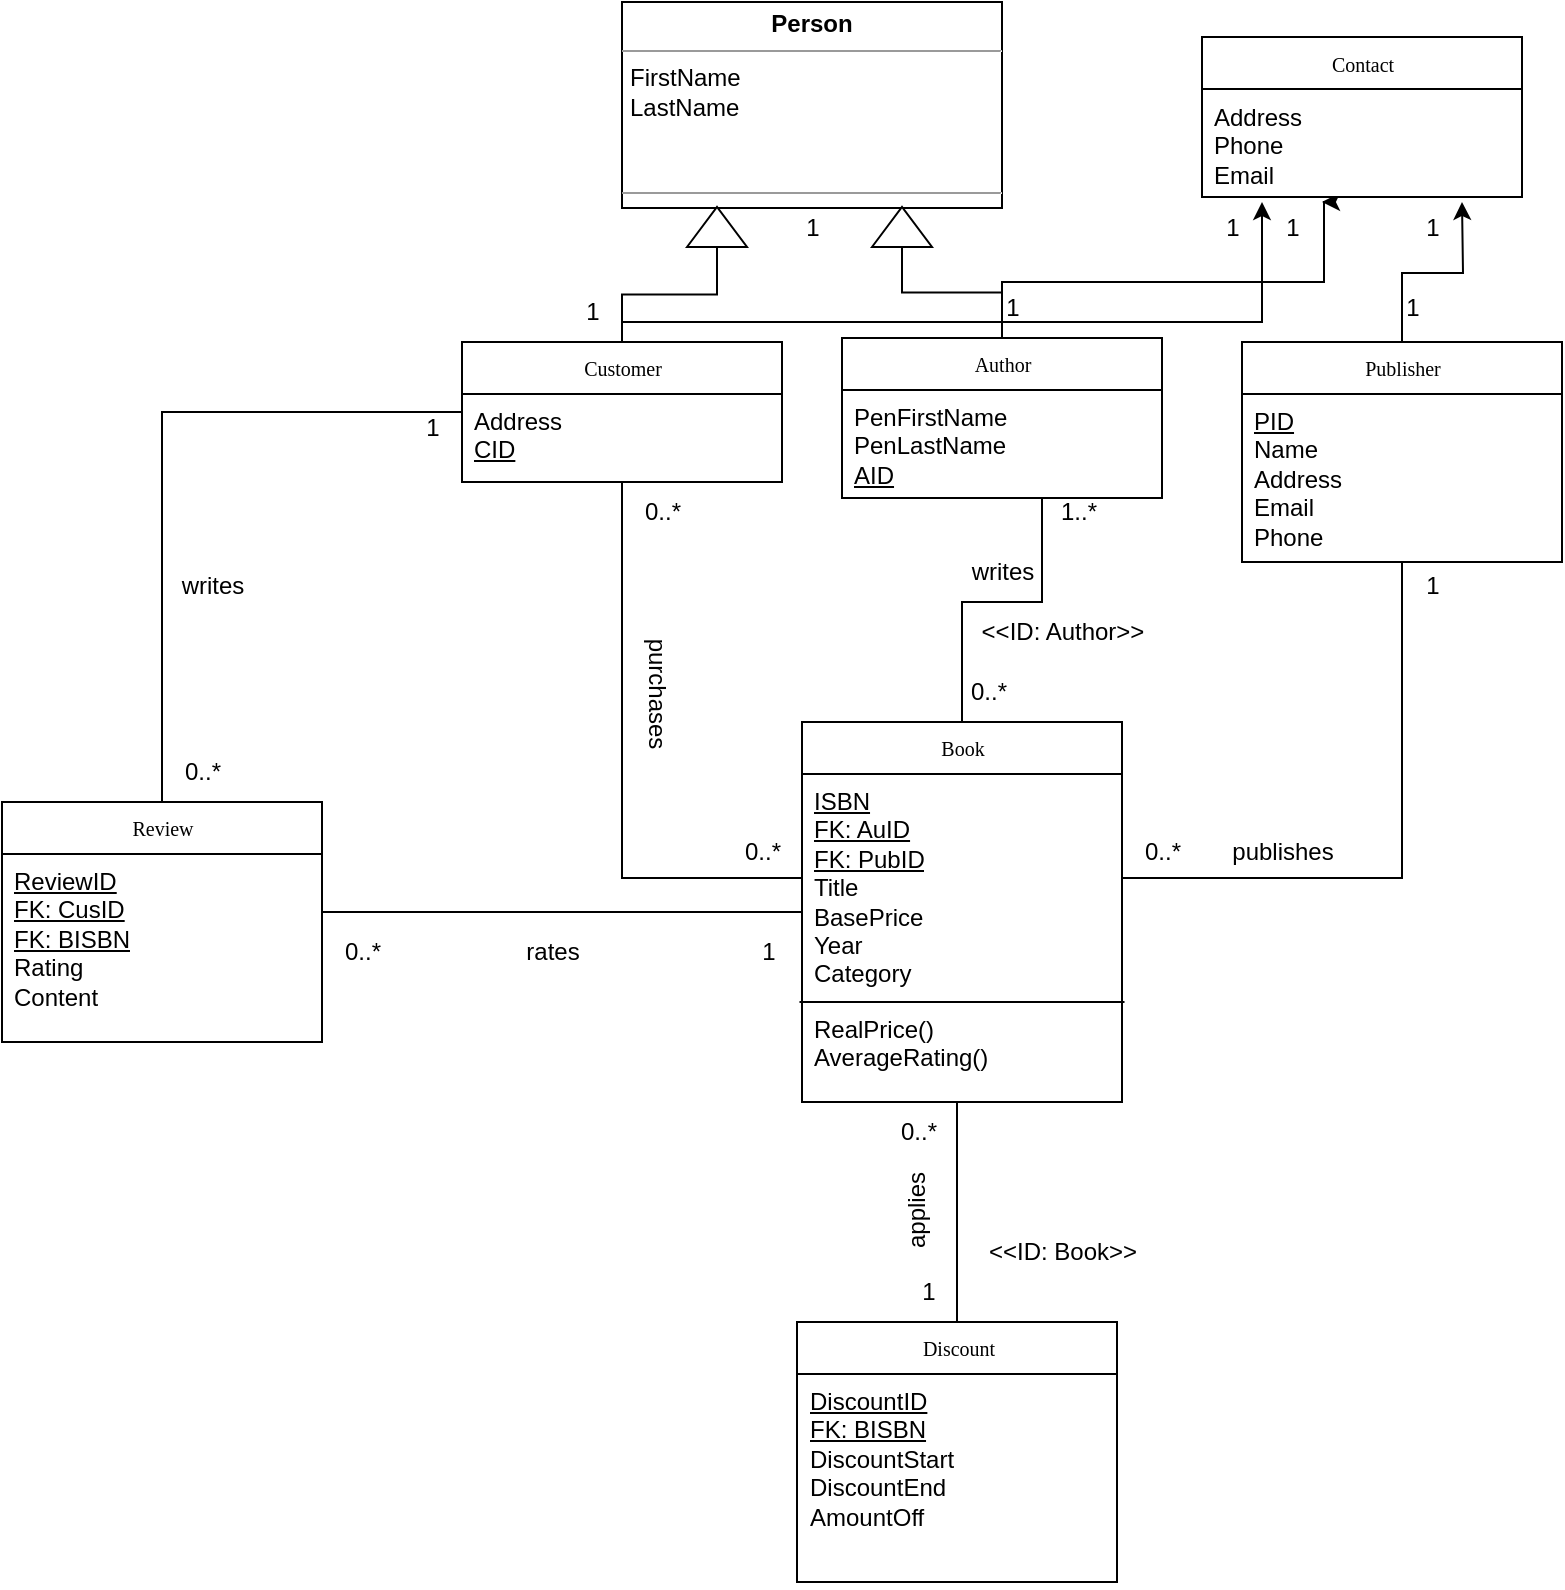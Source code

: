 <mxfile version="24.0.8" type="github">
  <diagram name="Page-1" id="c4acf3e9-155e-7222-9cf6-157b1a14988f">
    <mxGraphModel dx="1674" dy="786" grid="1" gridSize="10" guides="1" tooltips="1" connect="1" arrows="1" fold="1" page="1" pageScale="1" pageWidth="850" pageHeight="1100" background="none" math="0" shadow="0">
      <root>
        <mxCell id="0" />
        <mxCell id="1" parent="0" />
        <mxCell id="VlKYZPNKBb5vwXB4tKME-35" style="edgeStyle=orthogonalEdgeStyle;rounded=0;orthogonalLoop=1;jettySize=auto;html=1;entryX=0;entryY=0.5;entryDx=0;entryDy=0;endArrow=none;endFill=0;" parent="1" source="17acba5748e5396b-20" target="VlKYZPNKBb5vwXB4tKME-24" edge="1">
          <mxGeometry relative="1" as="geometry" />
        </mxCell>
        <mxCell id="VlKYZPNKBb5vwXB4tKME-44" style="edgeStyle=orthogonalEdgeStyle;rounded=0;orthogonalLoop=1;jettySize=auto;html=1;endArrow=none;endFill=0;" parent="1" source="17acba5748e5396b-20" target="VlKYZPNKBb5vwXB4tKME-7" edge="1">
          <mxGeometry relative="1" as="geometry" />
        </mxCell>
        <mxCell id="F_pLxhLiLH--Q3htaFDD-3" style="edgeStyle=orthogonalEdgeStyle;rounded=0;orthogonalLoop=1;jettySize=auto;html=1;exitX=0;exitY=0.5;exitDx=0;exitDy=0;endArrow=none;endFill=0;" parent="1" source="17acba5748e5396b-20" target="VlKYZPNKBb5vwXB4tKME-47" edge="1">
          <mxGeometry relative="1" as="geometry" />
        </mxCell>
        <mxCell id="rhZfdv61oTHjDGBFiS7y-5" style="edgeStyle=orthogonalEdgeStyle;rounded=0;orthogonalLoop=1;jettySize=auto;html=1;" parent="1" source="rhZfdv61oTHjDGBFiS7y-8" edge="1">
          <mxGeometry relative="1" as="geometry">
            <mxPoint x="640" y="130" as="targetPoint" />
            <Array as="points">
              <mxPoint x="320" y="190" />
              <mxPoint x="641" y="190" />
            </Array>
          </mxGeometry>
        </mxCell>
        <mxCell id="17acba5748e5396b-20" value="Customer" style="swimlane;html=1;fontStyle=0;childLayout=stackLayout;horizontal=1;startSize=26;fillColor=none;horizontalStack=0;resizeParent=1;resizeLast=0;collapsible=1;marginBottom=0;swimlaneFillColor=#ffffff;rounded=0;shadow=0;comic=0;labelBackgroundColor=none;strokeWidth=1;fontFamily=Verdana;fontSize=10;align=center;" parent="1" vertex="1">
          <mxGeometry x="240" y="200" width="160" height="70" as="geometry" />
        </mxCell>
        <mxCell id="17acba5748e5396b-21" value="Address&lt;br&gt;&lt;u&gt;CID&lt;/u&gt;" style="text;html=1;strokeColor=none;fillColor=none;align=left;verticalAlign=top;spacingLeft=4;spacingRight=4;whiteSpace=wrap;overflow=hidden;rotatable=0;points=[[0,0.5],[1,0.5]];portConstraint=eastwest;" parent="17acba5748e5396b-20" vertex="1">
          <mxGeometry y="26" width="160" height="44" as="geometry" />
        </mxCell>
        <mxCell id="VlKYZPNKBb5vwXB4tKME-27" style="edgeStyle=orthogonalEdgeStyle;rounded=0;orthogonalLoop=1;jettySize=auto;html=1;entryX=0.5;entryY=0;entryDx=0;entryDy=0;endArrow=none;endFill=0;" parent="1" source="17acba5748e5396b-30" target="VlKYZPNKBb5vwXB4tKME-23" edge="1">
          <mxGeometry relative="1" as="geometry">
            <Array as="points">
              <mxPoint x="530" y="330" />
              <mxPoint x="490" y="330" />
            </Array>
          </mxGeometry>
        </mxCell>
        <mxCell id="VlKYZPNKBb5vwXB4tKME-45" style="edgeStyle=orthogonalEdgeStyle;rounded=0;orthogonalLoop=1;jettySize=auto;html=1;entryX=0;entryY=0.5;entryDx=0;entryDy=0;endArrow=none;endFill=0;" parent="1" source="17acba5748e5396b-30" target="VlKYZPNKBb5vwXB4tKME-40" edge="1">
          <mxGeometry relative="1" as="geometry" />
        </mxCell>
        <mxCell id="rhZfdv61oTHjDGBFiS7y-4" style="edgeStyle=orthogonalEdgeStyle;rounded=0;orthogonalLoop=1;jettySize=auto;html=1;" parent="1" source="17acba5748e5396b-30" edge="1">
          <mxGeometry relative="1" as="geometry">
            <mxPoint x="670" y="130" as="targetPoint" />
            <Array as="points">
              <mxPoint x="510" y="170" />
              <mxPoint x="671" y="170" />
            </Array>
          </mxGeometry>
        </mxCell>
        <mxCell id="17acba5748e5396b-30" value="Author" style="swimlane;html=1;fontStyle=0;childLayout=stackLayout;horizontal=1;startSize=26;fillColor=none;horizontalStack=0;resizeParent=1;resizeLast=0;collapsible=1;marginBottom=0;swimlaneFillColor=#ffffff;rounded=0;shadow=0;comic=0;labelBackgroundColor=none;strokeWidth=1;fontFamily=Verdana;fontSize=10;align=center;" parent="1" vertex="1">
          <mxGeometry x="430" y="198" width="160" height="80" as="geometry" />
        </mxCell>
        <mxCell id="F_pLxhLiLH--Q3htaFDD-10" value="&lt;div&gt;PenFirstName&lt;/div&gt;&lt;div&gt;PenLastName&lt;/div&gt;&lt;div&gt;&lt;u&gt;AID&lt;/u&gt;&lt;br&gt;&lt;/div&gt;&lt;div&gt;&lt;br&gt;&lt;/div&gt;" style="text;html=1;strokeColor=none;fillColor=none;align=left;verticalAlign=top;spacingLeft=4;spacingRight=4;whiteSpace=wrap;overflow=hidden;rotatable=0;points=[[0,0.5],[1,0.5]];portConstraint=eastwest;" parent="17acba5748e5396b-30" vertex="1">
          <mxGeometry y="26" width="160" height="54" as="geometry" />
        </mxCell>
        <mxCell id="5d2195bd80daf111-18" value="&lt;p style=&quot;margin:0px;margin-top:4px;text-align:center;&quot;&gt;&lt;b&gt;Person&lt;/b&gt;&lt;br&gt;&lt;/p&gt;&lt;hr size=&quot;1&quot;&gt;&lt;p style=&quot;margin:0px;margin-left:4px;&quot;&gt;FirstName&lt;/p&gt;&lt;p style=&quot;margin:0px;margin-left:4px;&quot;&gt;LastName&lt;/p&gt;&lt;br&gt;&lt;p style=&quot;margin:0px;margin-left:4px;&quot;&gt;&lt;br&gt;&lt;/p&gt;&lt;hr size=&quot;1&quot;&gt;&lt;p style=&quot;margin:0px;margin-left:4px;&quot;&gt;&lt;br&gt;&lt;/p&gt;" style="verticalAlign=top;align=left;overflow=fill;fontSize=12;fontFamily=Helvetica;html=1;rounded=0;shadow=0;comic=0;labelBackgroundColor=none;strokeWidth=1" parent="1" vertex="1">
          <mxGeometry x="320" y="30" width="190" height="103" as="geometry" />
        </mxCell>
        <mxCell id="5d2195bd80daf111-29" style="edgeStyle=orthogonalEdgeStyle;rounded=0;html=1;dashed=1;labelBackgroundColor=none;startFill=0;endArrow=open;endFill=0;endSize=10;fontFamily=Verdana;fontSize=10;" parent="1" edge="1">
          <mxGeometry relative="1" as="geometry">
            <mxPoint x="250" y="520" as="sourcePoint" />
          </mxGeometry>
        </mxCell>
        <mxCell id="5d2195bd80daf111-30" style="edgeStyle=orthogonalEdgeStyle;rounded=0;html=1;dashed=1;labelBackgroundColor=none;startFill=0;endArrow=open;endFill=0;endSize=10;fontFamily=Verdana;fontSize=10;" parent="1" edge="1">
          <mxGeometry relative="1" as="geometry">
            <Array as="points">
              <mxPoint x="300" y="580" />
              <mxPoint x="300" y="642" />
            </Array>
            <mxPoint x="250" y="580" as="sourcePoint" />
          </mxGeometry>
        </mxCell>
        <mxCell id="5d2195bd80daf111-32" style="edgeStyle=orthogonalEdgeStyle;rounded=0;html=1;dashed=1;labelBackgroundColor=none;startFill=0;endArrow=open;endFill=0;endSize=10;fontFamily=Verdana;fontSize=10;" parent="1" edge="1">
          <mxGeometry relative="1" as="geometry">
            <Array as="points">
              <mxPoint x="170" y="780" />
            </Array>
            <mxPoint x="170" y="590" as="sourcePoint" />
          </mxGeometry>
        </mxCell>
        <mxCell id="VlKYZPNKBb5vwXB4tKME-7" value="" style="triangle;whiteSpace=wrap;html=1;rotation=-90;" parent="1" vertex="1">
          <mxGeometry x="357.5" y="127.5" width="20" height="30" as="geometry" />
        </mxCell>
        <mxCell id="VlKYZPNKBb5vwXB4tKME-64" style="edgeStyle=orthogonalEdgeStyle;rounded=0;orthogonalLoop=1;jettySize=auto;html=1;endArrow=none;endFill=0;" parent="1" source="VlKYZPNKBb5vwXB4tKME-23" target="VlKYZPNKBb5vwXB4tKME-47" edge="1">
          <mxGeometry relative="1" as="geometry">
            <Array as="points">
              <mxPoint x="220" y="485" />
              <mxPoint x="220" y="485" />
            </Array>
          </mxGeometry>
        </mxCell>
        <mxCell id="VlKYZPNKBb5vwXB4tKME-23" value="Book" style="swimlane;html=1;fontStyle=0;childLayout=stackLayout;horizontal=1;startSize=26;fillColor=none;horizontalStack=0;resizeParent=1;resizeLast=0;collapsible=1;marginBottom=0;swimlaneFillColor=#ffffff;rounded=0;shadow=0;comic=0;labelBackgroundColor=none;strokeWidth=1;fontFamily=Verdana;fontSize=10;align=center;" parent="1" vertex="1">
          <mxGeometry x="410" y="390" width="160" height="190" as="geometry" />
        </mxCell>
        <mxCell id="VlKYZPNKBb5vwXB4tKME-24" value="&lt;div&gt;&lt;u&gt;ISBN&lt;/u&gt;&lt;/div&gt;&lt;div&gt;&lt;u&gt;FK: AuID&lt;/u&gt;&lt;/div&gt;&lt;div&gt;&lt;u&gt;FK: PubID&lt;br&gt;&lt;/u&gt;&lt;/div&gt;&lt;div&gt;Title&lt;/div&gt;&lt;div&gt;BasePrice&lt;/div&gt;&lt;div&gt;Year&lt;/div&gt;&lt;div&gt;Category&lt;/div&gt;&lt;div&gt;Quantity&lt;/div&gt;&lt;div&gt;Genre&lt;br&gt;&lt;/div&gt;" style="text;html=1;strokeColor=none;fillColor=none;align=left;verticalAlign=top;spacingLeft=4;spacingRight=4;whiteSpace=wrap;overflow=hidden;rotatable=0;points=[[0,0.5],[1,0.5]];portConstraint=eastwest;" parent="VlKYZPNKBb5vwXB4tKME-23" vertex="1">
          <mxGeometry y="26" width="160" height="104" as="geometry" />
        </mxCell>
        <mxCell id="VlKYZPNKBb5vwXB4tKME-70" value="" style="endArrow=none;html=1;rounded=0;" parent="VlKYZPNKBb5vwXB4tKME-23" edge="1">
          <mxGeometry width="50" height="50" relative="1" as="geometry">
            <mxPoint x="-1.25" y="140" as="sourcePoint" />
            <mxPoint x="161.25" y="140" as="targetPoint" />
          </mxGeometry>
        </mxCell>
        <mxCell id="VlKYZPNKBb5vwXB4tKME-31" style="edgeStyle=orthogonalEdgeStyle;rounded=0;orthogonalLoop=1;jettySize=auto;html=1;endArrow=none;endFill=0;" parent="1" source="VlKYZPNKBb5vwXB4tKME-25" target="VlKYZPNKBb5vwXB4tKME-24" edge="1">
          <mxGeometry relative="1" as="geometry" />
        </mxCell>
        <mxCell id="rhZfdv61oTHjDGBFiS7y-13" style="edgeStyle=orthogonalEdgeStyle;rounded=0;orthogonalLoop=1;jettySize=auto;html=1;" parent="1" source="VlKYZPNKBb5vwXB4tKME-25" edge="1">
          <mxGeometry relative="1" as="geometry">
            <mxPoint x="740" y="130" as="targetPoint" />
          </mxGeometry>
        </mxCell>
        <mxCell id="VlKYZPNKBb5vwXB4tKME-25" value="Publisher" style="swimlane;html=1;fontStyle=0;childLayout=stackLayout;horizontal=1;startSize=26;fillColor=none;horizontalStack=0;resizeParent=1;resizeLast=0;collapsible=1;marginBottom=0;swimlaneFillColor=#ffffff;rounded=0;shadow=0;comic=0;labelBackgroundColor=none;strokeWidth=1;fontFamily=Verdana;fontSize=10;align=center;" parent="1" vertex="1">
          <mxGeometry x="630" y="200" width="160" height="110" as="geometry" />
        </mxCell>
        <mxCell id="VlKYZPNKBb5vwXB4tKME-26" value="&lt;div&gt;&lt;u&gt;PID&lt;br&gt;&lt;/u&gt;&lt;/div&gt;&lt;div&gt;Name&lt;/div&gt;&lt;div&gt;Address&lt;/div&gt;&lt;div&gt;Email&lt;/div&gt;&lt;div&gt;Phone&lt;br&gt;&lt;/div&gt;" style="text;html=1;strokeColor=none;fillColor=none;align=left;verticalAlign=top;spacingLeft=4;spacingRight=4;whiteSpace=wrap;overflow=hidden;rotatable=0;points=[[0,0.5],[1,0.5]];portConstraint=eastwest;" parent="VlKYZPNKBb5vwXB4tKME-25" vertex="1">
          <mxGeometry y="26" width="160" height="84" as="geometry" />
        </mxCell>
        <mxCell id="VlKYZPNKBb5vwXB4tKME-28" value="0..*" style="text;html=1;align=center;verticalAlign=middle;resizable=0;points=[];autosize=1;strokeColor=none;fillColor=none;" parent="1" vertex="1">
          <mxGeometry x="482.5" y="360" width="40" height="30" as="geometry" />
        </mxCell>
        <mxCell id="VlKYZPNKBb5vwXB4tKME-29" value="1..*" style="text;html=1;align=center;verticalAlign=middle;resizable=0;points=[];autosize=1;strokeColor=none;fillColor=none;" parent="1" vertex="1">
          <mxGeometry x="527.5" y="270" width="40" height="30" as="geometry" />
        </mxCell>
        <mxCell id="VlKYZPNKBb5vwXB4tKME-30" value="&lt;div&gt;writes&lt;/div&gt;" style="text;html=1;align=center;verticalAlign=middle;resizable=0;points=[];autosize=1;strokeColor=none;fillColor=none;" parent="1" vertex="1">
          <mxGeometry x="480" y="300" width="60" height="30" as="geometry" />
        </mxCell>
        <mxCell id="VlKYZPNKBb5vwXB4tKME-32" value="0..*" style="text;html=1;align=center;verticalAlign=middle;resizable=0;points=[];autosize=1;strokeColor=none;fillColor=none;" parent="1" vertex="1">
          <mxGeometry x="570" y="440" width="40" height="30" as="geometry" />
        </mxCell>
        <mxCell id="VlKYZPNKBb5vwXB4tKME-33" value="1" style="text;html=1;align=center;verticalAlign=middle;resizable=0;points=[];autosize=1;strokeColor=none;fillColor=none;" parent="1" vertex="1">
          <mxGeometry x="710" y="307" width="30" height="30" as="geometry" />
        </mxCell>
        <mxCell id="VlKYZPNKBb5vwXB4tKME-34" value="publishes" style="text;html=1;align=center;verticalAlign=middle;resizable=0;points=[];autosize=1;strokeColor=none;fillColor=none;" parent="1" vertex="1">
          <mxGeometry x="610" y="440" width="80" height="30" as="geometry" />
        </mxCell>
        <mxCell id="VlKYZPNKBb5vwXB4tKME-36" value="purchases" style="text;html=1;align=center;verticalAlign=middle;resizable=0;points=[];autosize=1;strokeColor=none;fillColor=none;rotation=90;" parent="1" vertex="1">
          <mxGeometry x="297.5" y="360" width="80" height="30" as="geometry" />
        </mxCell>
        <mxCell id="VlKYZPNKBb5vwXB4tKME-38" value="0..*" style="text;html=1;align=center;verticalAlign=middle;resizable=0;points=[];autosize=1;strokeColor=none;fillColor=none;" parent="1" vertex="1">
          <mxGeometry x="320" y="270" width="40" height="30" as="geometry" />
        </mxCell>
        <mxCell id="VlKYZPNKBb5vwXB4tKME-40" value="" style="triangle;whiteSpace=wrap;html=1;rotation=-90;" parent="1" vertex="1">
          <mxGeometry x="450" y="127.5" width="20" height="30" as="geometry" />
        </mxCell>
        <mxCell id="VlKYZPNKBb5vwXB4tKME-41" value="1" style="text;html=1;align=center;verticalAlign=middle;resizable=0;points=[];autosize=1;strokeColor=none;fillColor=none;" parent="1" vertex="1">
          <mxGeometry x="400" y="127.5" width="30" height="30" as="geometry" />
        </mxCell>
        <mxCell id="VlKYZPNKBb5vwXB4tKME-46" value="0..*" style="text;html=1;align=center;verticalAlign=middle;resizable=0;points=[];autosize=1;strokeColor=none;fillColor=none;" parent="1" vertex="1">
          <mxGeometry x="370" y="440" width="40" height="30" as="geometry" />
        </mxCell>
        <mxCell id="VlKYZPNKBb5vwXB4tKME-47" value="Review" style="swimlane;html=1;fontStyle=0;childLayout=stackLayout;horizontal=1;startSize=26;fillColor=none;horizontalStack=0;resizeParent=1;resizeLast=0;collapsible=1;marginBottom=0;swimlaneFillColor=#ffffff;rounded=0;shadow=0;comic=0;labelBackgroundColor=none;strokeWidth=1;fontFamily=Verdana;fontSize=10;align=center;" parent="1" vertex="1">
          <mxGeometry x="10" y="430" width="160" height="120" as="geometry" />
        </mxCell>
        <mxCell id="VlKYZPNKBb5vwXB4tKME-48" value="&lt;div&gt;&lt;u&gt;ReviewID&lt;/u&gt;&lt;/div&gt;&lt;div&gt;&lt;u&gt;FK: CusID&lt;br&gt;&lt;/u&gt;&lt;/div&gt;&lt;div&gt;&lt;u&gt;FK: BISBN&lt;/u&gt;&lt;br&gt;&lt;/div&gt;&lt;div&gt;Rating&lt;/div&gt;&lt;div&gt;Content&lt;br&gt;&lt;/div&gt;" style="text;html=1;strokeColor=none;fillColor=none;align=left;verticalAlign=top;spacingLeft=4;spacingRight=4;whiteSpace=wrap;overflow=hidden;rotatable=0;points=[[0,0.5],[1,0.5]];portConstraint=eastwest;" parent="VlKYZPNKBb5vwXB4tKME-47" vertex="1">
          <mxGeometry y="26" width="160" height="84" as="geometry" />
        </mxCell>
        <mxCell id="VlKYZPNKBb5vwXB4tKME-60" style="edgeStyle=orthogonalEdgeStyle;rounded=0;orthogonalLoop=1;jettySize=auto;html=1;entryX=0.5;entryY=1;entryDx=0;entryDy=0;endArrow=none;endFill=0;" parent="1" source="VlKYZPNKBb5vwXB4tKME-49" target="VlKYZPNKBb5vwXB4tKME-23" edge="1">
          <mxGeometry relative="1" as="geometry">
            <Array as="points">
              <mxPoint x="488" y="580" />
            </Array>
          </mxGeometry>
        </mxCell>
        <mxCell id="VlKYZPNKBb5vwXB4tKME-49" value="Discount" style="swimlane;html=1;fontStyle=0;childLayout=stackLayout;horizontal=1;startSize=26;fillColor=none;horizontalStack=0;resizeParent=1;resizeLast=0;collapsible=1;marginBottom=0;swimlaneFillColor=#ffffff;rounded=0;shadow=0;comic=0;labelBackgroundColor=none;strokeWidth=1;fontFamily=Verdana;fontSize=10;align=center;" parent="1" vertex="1">
          <mxGeometry x="407.5" y="690" width="160" height="130" as="geometry" />
        </mxCell>
        <mxCell id="VlKYZPNKBb5vwXB4tKME-50" value="&lt;div&gt;&lt;u&gt;DiscountID&lt;/u&gt;&lt;/div&gt;&lt;div&gt;&lt;u&gt;FK: BISBN&lt;/u&gt;&lt;/div&gt;&lt;div&gt;DiscountStart&lt;/div&gt;&lt;div&gt;DiscountEnd&lt;/div&gt;AmountOff" style="text;html=1;strokeColor=none;fillColor=none;align=left;verticalAlign=top;spacingLeft=4;spacingRight=4;whiteSpace=wrap;overflow=hidden;rotatable=0;points=[[0,0.5],[1,0.5]];portConstraint=eastwest;" parent="VlKYZPNKBb5vwXB4tKME-49" vertex="1">
          <mxGeometry y="26" width="160" height="104" as="geometry" />
        </mxCell>
        <mxCell id="VlKYZPNKBb5vwXB4tKME-61" value="0..*" style="text;html=1;align=center;verticalAlign=middle;resizable=0;points=[];autosize=1;strokeColor=none;fillColor=none;" parent="1" vertex="1">
          <mxGeometry x="447.5" y="580" width="40" height="30" as="geometry" />
        </mxCell>
        <mxCell id="VlKYZPNKBb5vwXB4tKME-62" value="1" style="text;html=1;align=center;verticalAlign=middle;resizable=0;points=[];autosize=1;strokeColor=none;fillColor=none;" parent="1" vertex="1">
          <mxGeometry x="457.5" y="660" width="30" height="30" as="geometry" />
        </mxCell>
        <mxCell id="VlKYZPNKBb5vwXB4tKME-63" value="applies" style="text;html=1;align=center;verticalAlign=middle;resizable=0;points=[];autosize=1;strokeColor=none;fillColor=none;rotation=-90;" parent="1" vertex="1">
          <mxGeometry x="437.5" y="620" width="60" height="30" as="geometry" />
        </mxCell>
        <mxCell id="VlKYZPNKBb5vwXB4tKME-66" value="1" style="text;html=1;align=center;verticalAlign=middle;resizable=0;points=[];autosize=1;strokeColor=none;fillColor=none;" parent="1" vertex="1">
          <mxGeometry x="377.5" y="490" width="30" height="30" as="geometry" />
        </mxCell>
        <mxCell id="VlKYZPNKBb5vwXB4tKME-67" value="rates" style="text;html=1;align=center;verticalAlign=middle;resizable=0;points=[];autosize=1;strokeColor=none;fillColor=none;" parent="1" vertex="1">
          <mxGeometry x="260" y="490" width="50" height="30" as="geometry" />
        </mxCell>
        <mxCell id="F_pLxhLiLH--Q3htaFDD-4" value="&lt;div&gt;writes&lt;/div&gt;" style="text;html=1;align=center;verticalAlign=middle;resizable=0;points=[];autosize=1;strokeColor=none;fillColor=none;" parent="1" vertex="1">
          <mxGeometry x="90" y="307" width="50" height="30" as="geometry" />
        </mxCell>
        <mxCell id="F_pLxhLiLH--Q3htaFDD-5" value="1" style="text;html=1;align=center;verticalAlign=middle;resizable=0;points=[];autosize=1;strokeColor=none;fillColor=none;" parent="1" vertex="1">
          <mxGeometry x="210" y="228" width="30" height="30" as="geometry" />
        </mxCell>
        <mxCell id="F_pLxhLiLH--Q3htaFDD-6" value="0..*" style="text;html=1;align=center;verticalAlign=middle;resizable=0;points=[];autosize=1;strokeColor=none;fillColor=none;" parent="1" vertex="1">
          <mxGeometry x="90" y="400" width="40" height="30" as="geometry" />
        </mxCell>
        <mxCell id="F_pLxhLiLH--Q3htaFDD-7" value="0..*" style="text;html=1;align=center;verticalAlign=middle;resizable=0;points=[];autosize=1;strokeColor=none;fillColor=none;" parent="1" vertex="1">
          <mxGeometry x="170" y="490" width="40" height="30" as="geometry" />
        </mxCell>
        <mxCell id="VlKYZPNKBb5vwXB4tKME-68" value="&lt;div&gt;RealPrice()&lt;/div&gt;&lt;div&gt;AverageRating()&lt;br&gt;&lt;/div&gt;" style="text;html=1;strokeColor=none;fillColor=none;align=left;verticalAlign=top;spacingLeft=4;spacingRight=4;whiteSpace=wrap;overflow=hidden;rotatable=0;points=[[0,0.5],[1,0.5]];portConstraint=eastwest;" parent="1" vertex="1">
          <mxGeometry x="410" y="530" width="160" height="80" as="geometry" />
        </mxCell>
        <mxCell id="svL6Tl6qyL45K-2dK29P-1" value="&amp;lt;&amp;lt;ID: Author&amp;gt;&amp;gt;" style="text;html=1;align=center;verticalAlign=middle;resizable=0;points=[];autosize=1;strokeColor=none;fillColor=none;" parent="1" vertex="1">
          <mxGeometry x="490" y="330" width="100" height="30" as="geometry" />
        </mxCell>
        <mxCell id="svL6Tl6qyL45K-2dK29P-2" value="&amp;lt;&amp;lt;ID: Book&amp;gt;&amp;gt;" style="text;html=1;align=center;verticalAlign=middle;resizable=0;points=[];autosize=1;strokeColor=none;fillColor=none;" parent="1" vertex="1">
          <mxGeometry x="490" y="640" width="100" height="30" as="geometry" />
        </mxCell>
        <mxCell id="rhZfdv61oTHjDGBFiS7y-1" value="Contact" style="swimlane;html=1;fontStyle=0;childLayout=stackLayout;horizontal=1;startSize=26;fillColor=none;horizontalStack=0;resizeParent=1;resizeLast=0;collapsible=1;marginBottom=0;swimlaneFillColor=#ffffff;rounded=0;shadow=0;comic=0;labelBackgroundColor=none;strokeWidth=1;fontFamily=Verdana;fontSize=10;align=center;" parent="1" vertex="1">
          <mxGeometry x="610" y="47.5" width="160" height="80" as="geometry" />
        </mxCell>
        <mxCell id="rhZfdv61oTHjDGBFiS7y-2" value="&lt;div&gt;Address&lt;/div&gt;&lt;div&gt;Phone&lt;/div&gt;&lt;div&gt;Email&lt;br&gt;&lt;/div&gt;" style="text;html=1;strokeColor=none;fillColor=none;align=left;verticalAlign=top;spacingLeft=4;spacingRight=4;whiteSpace=wrap;overflow=hidden;rotatable=0;points=[[0,0.5],[1,0.5]];portConstraint=eastwest;" parent="rhZfdv61oTHjDGBFiS7y-1" vertex="1">
          <mxGeometry y="26" width="160" height="54" as="geometry" />
        </mxCell>
        <mxCell id="rhZfdv61oTHjDGBFiS7y-6" value="1" style="text;html=1;align=center;verticalAlign=middle;resizable=0;points=[];autosize=1;strokeColor=none;fillColor=none;" parent="1" vertex="1">
          <mxGeometry x="290" y="170" width="30" height="30" as="geometry" />
        </mxCell>
        <mxCell id="rhZfdv61oTHjDGBFiS7y-7" value="1" style="text;html=1;align=center;verticalAlign=middle;resizable=0;points=[];autosize=1;strokeColor=none;fillColor=none;" parent="1" vertex="1">
          <mxGeometry x="610" y="127.5" width="30" height="30" as="geometry" />
        </mxCell>
        <mxCell id="rhZfdv61oTHjDGBFiS7y-8" value="1" style="text;html=1;align=center;verticalAlign=middle;resizable=0;points=[];autosize=1;strokeColor=none;fillColor=none;" parent="1" vertex="1">
          <mxGeometry x="500" y="168" width="30" height="30" as="geometry" />
        </mxCell>
        <mxCell id="rhZfdv61oTHjDGBFiS7y-10" value="1" style="text;html=1;align=center;verticalAlign=middle;resizable=0;points=[];autosize=1;strokeColor=none;fillColor=none;" parent="1" vertex="1">
          <mxGeometry x="710" y="127.5" width="30" height="30" as="geometry" />
        </mxCell>
        <mxCell id="rhZfdv61oTHjDGBFiS7y-11" value="1" style="text;html=1;align=center;verticalAlign=middle;resizable=0;points=[];autosize=1;strokeColor=none;fillColor=none;" parent="1" vertex="1">
          <mxGeometry x="640" y="127.5" width="30" height="30" as="geometry" />
        </mxCell>
        <mxCell id="rhZfdv61oTHjDGBFiS7y-12" value="1" style="text;html=1;align=center;verticalAlign=middle;resizable=0;points=[];autosize=1;strokeColor=none;fillColor=none;" parent="1" vertex="1">
          <mxGeometry x="700" y="168" width="30" height="30" as="geometry" />
        </mxCell>
      </root>
    </mxGraphModel>
  </diagram>
</mxfile>
